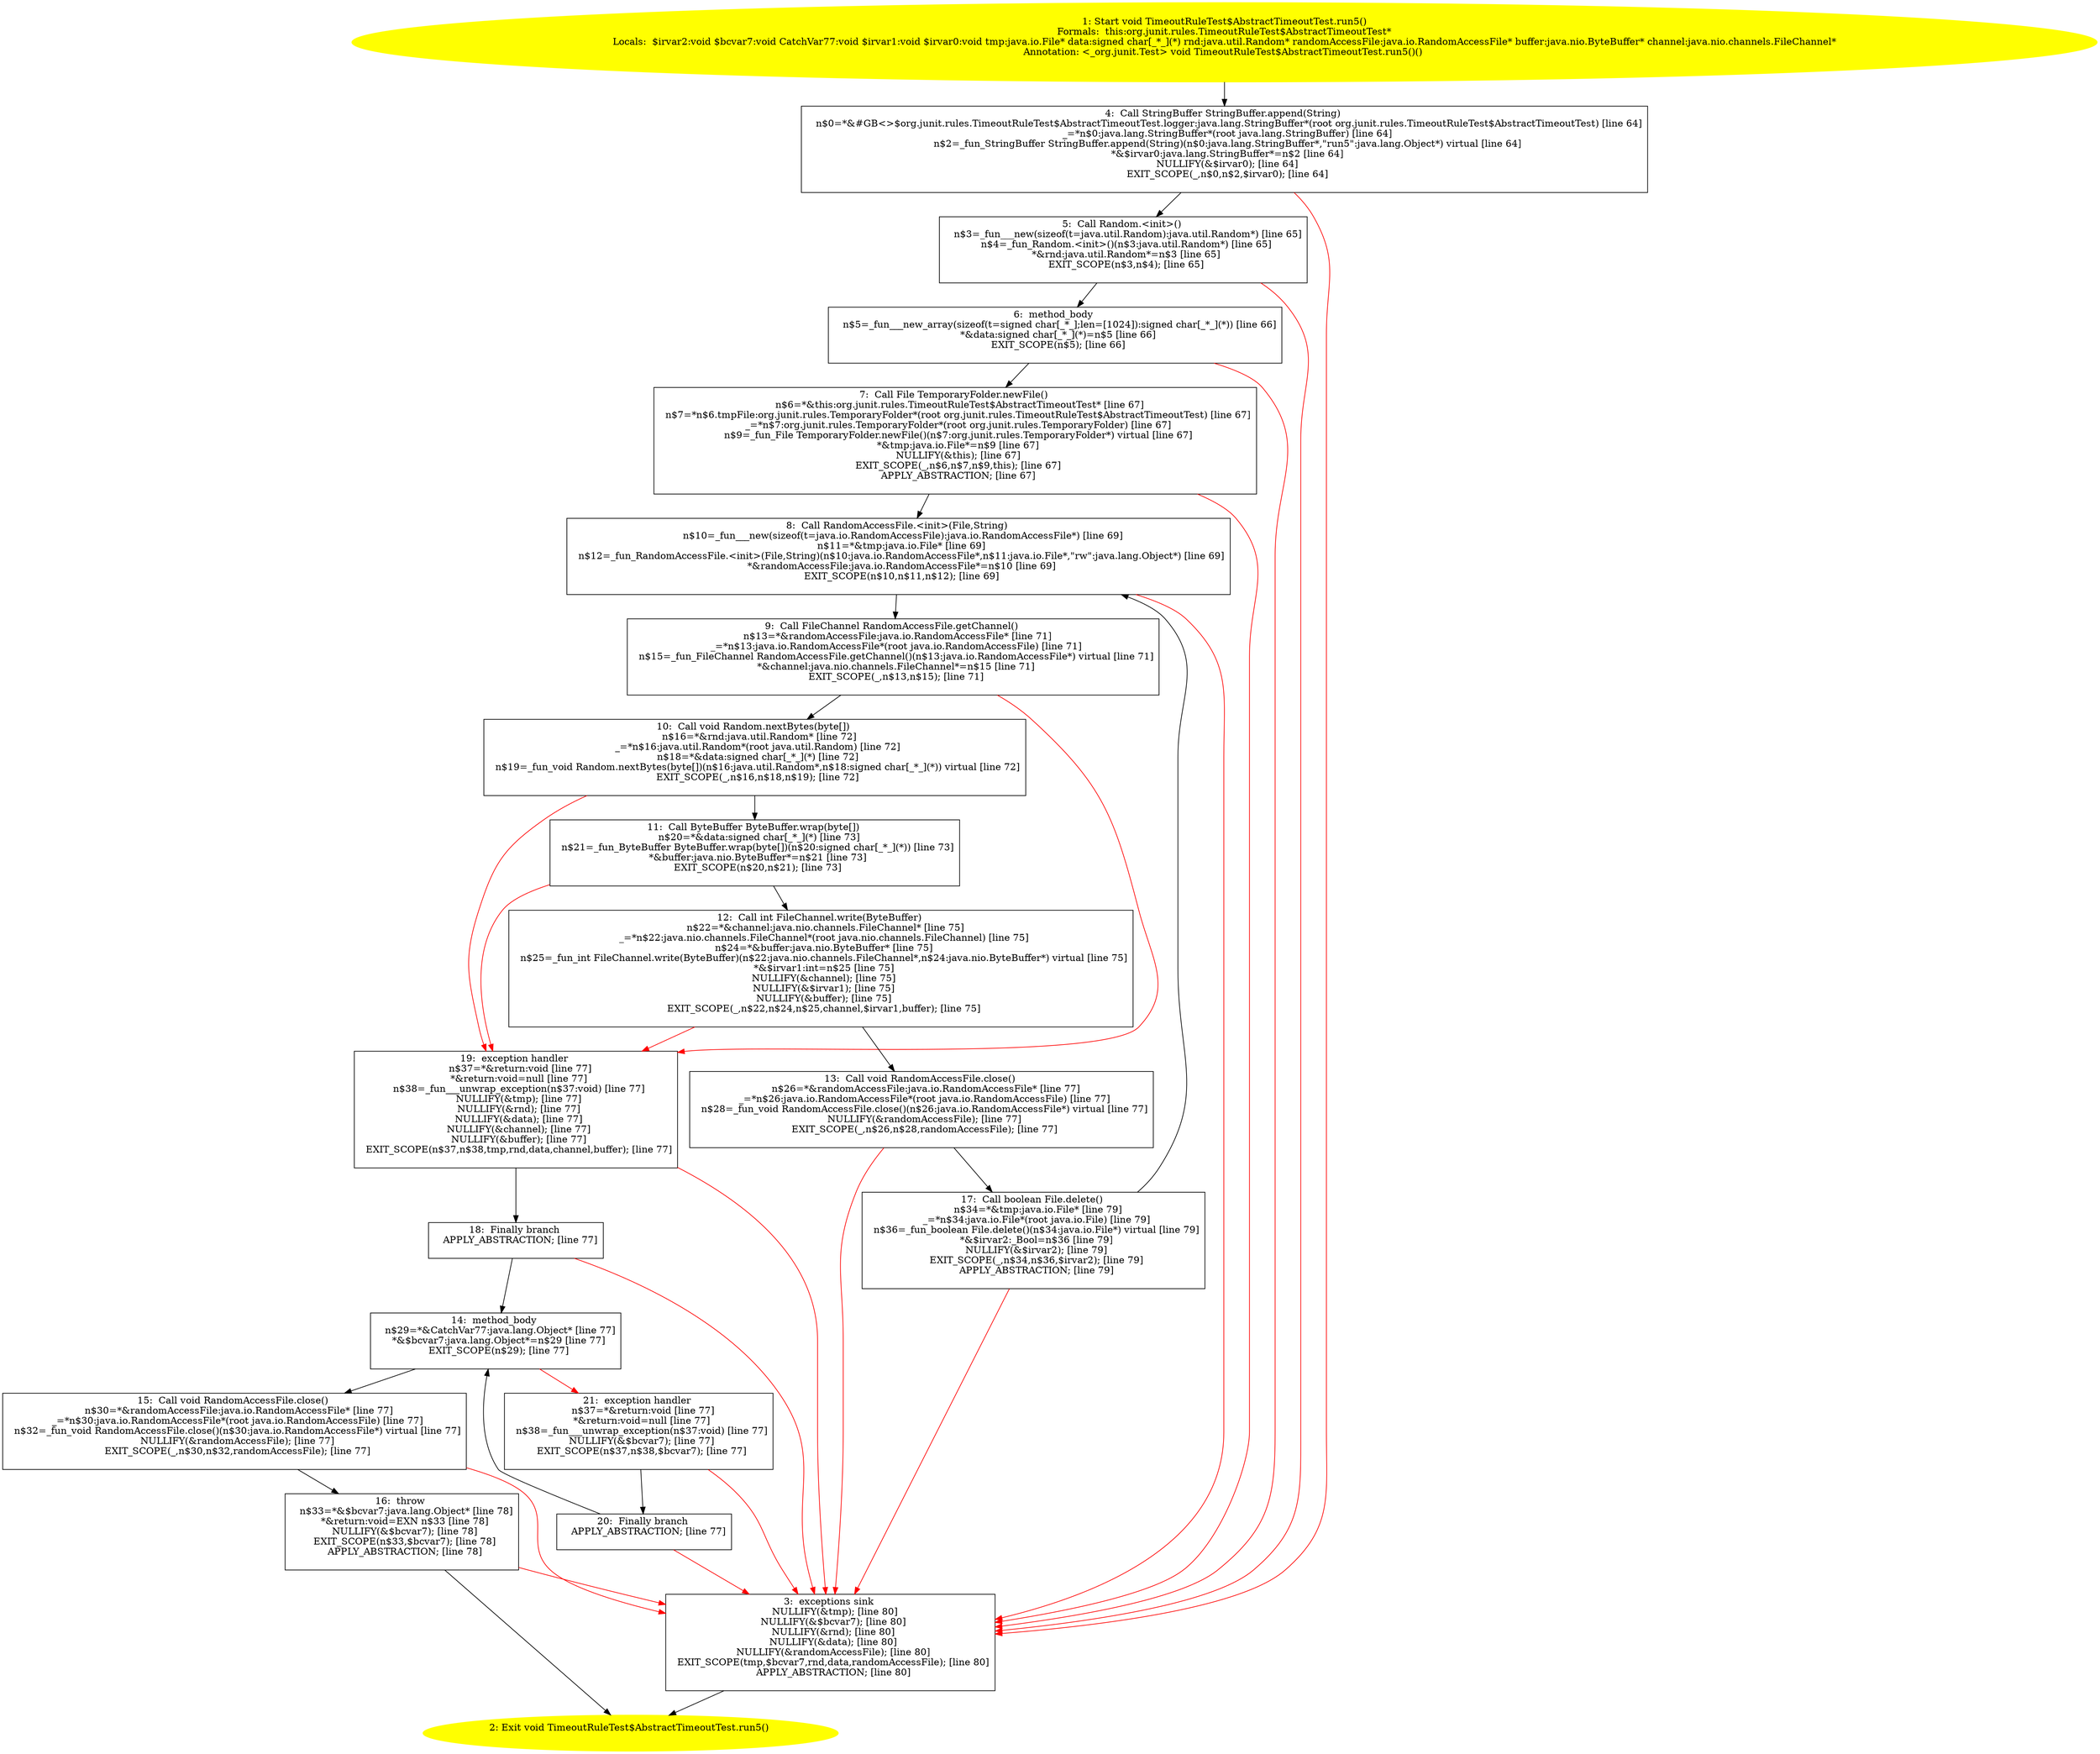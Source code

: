 /* @generated */
digraph cfg {
"org.junit.rules.TimeoutRuleTest$AbstractTimeoutTest.run5():void.e889ecd3f09994d44661da476111db4c_1" [label="1: Start void TimeoutRuleTest$AbstractTimeoutTest.run5()\nFormals:  this:org.junit.rules.TimeoutRuleTest$AbstractTimeoutTest*\nLocals:  $irvar2:void $bcvar7:void CatchVar77:void $irvar1:void $irvar0:void tmp:java.io.File* data:signed char[_*_](*) rnd:java.util.Random* randomAccessFile:java.io.RandomAccessFile* buffer:java.nio.ByteBuffer* channel:java.nio.channels.FileChannel*\nAnnotation: <_org.junit.Test> void TimeoutRuleTest$AbstractTimeoutTest.run5()() \n  " color=yellow style=filled]
	

	 "org.junit.rules.TimeoutRuleTest$AbstractTimeoutTest.run5():void.e889ecd3f09994d44661da476111db4c_1" -> "org.junit.rules.TimeoutRuleTest$AbstractTimeoutTest.run5():void.e889ecd3f09994d44661da476111db4c_4" ;
"org.junit.rules.TimeoutRuleTest$AbstractTimeoutTest.run5():void.e889ecd3f09994d44661da476111db4c_2" [label="2: Exit void TimeoutRuleTest$AbstractTimeoutTest.run5() \n  " color=yellow style=filled]
	

"org.junit.rules.TimeoutRuleTest$AbstractTimeoutTest.run5():void.e889ecd3f09994d44661da476111db4c_3" [label="3:  exceptions sink \n   NULLIFY(&tmp); [line 80]\n  NULLIFY(&$bcvar7); [line 80]\n  NULLIFY(&rnd); [line 80]\n  NULLIFY(&data); [line 80]\n  NULLIFY(&randomAccessFile); [line 80]\n  EXIT_SCOPE(tmp,$bcvar7,rnd,data,randomAccessFile); [line 80]\n  APPLY_ABSTRACTION; [line 80]\n " shape="box"]
	

	 "org.junit.rules.TimeoutRuleTest$AbstractTimeoutTest.run5():void.e889ecd3f09994d44661da476111db4c_3" -> "org.junit.rules.TimeoutRuleTest$AbstractTimeoutTest.run5():void.e889ecd3f09994d44661da476111db4c_2" ;
"org.junit.rules.TimeoutRuleTest$AbstractTimeoutTest.run5():void.e889ecd3f09994d44661da476111db4c_4" [label="4:  Call StringBuffer StringBuffer.append(String) \n   n$0=*&#GB<>$org.junit.rules.TimeoutRuleTest$AbstractTimeoutTest.logger:java.lang.StringBuffer*(root org.junit.rules.TimeoutRuleTest$AbstractTimeoutTest) [line 64]\n  _=*n$0:java.lang.StringBuffer*(root java.lang.StringBuffer) [line 64]\n  n$2=_fun_StringBuffer StringBuffer.append(String)(n$0:java.lang.StringBuffer*,\"run5\":java.lang.Object*) virtual [line 64]\n  *&$irvar0:java.lang.StringBuffer*=n$2 [line 64]\n  NULLIFY(&$irvar0); [line 64]\n  EXIT_SCOPE(_,n$0,n$2,$irvar0); [line 64]\n " shape="box"]
	

	 "org.junit.rules.TimeoutRuleTest$AbstractTimeoutTest.run5():void.e889ecd3f09994d44661da476111db4c_4" -> "org.junit.rules.TimeoutRuleTest$AbstractTimeoutTest.run5():void.e889ecd3f09994d44661da476111db4c_5" ;
	 "org.junit.rules.TimeoutRuleTest$AbstractTimeoutTest.run5():void.e889ecd3f09994d44661da476111db4c_4" -> "org.junit.rules.TimeoutRuleTest$AbstractTimeoutTest.run5():void.e889ecd3f09994d44661da476111db4c_3" [color="red" ];
"org.junit.rules.TimeoutRuleTest$AbstractTimeoutTest.run5():void.e889ecd3f09994d44661da476111db4c_5" [label="5:  Call Random.<init>() \n   n$3=_fun___new(sizeof(t=java.util.Random):java.util.Random*) [line 65]\n  n$4=_fun_Random.<init>()(n$3:java.util.Random*) [line 65]\n  *&rnd:java.util.Random*=n$3 [line 65]\n  EXIT_SCOPE(n$3,n$4); [line 65]\n " shape="box"]
	

	 "org.junit.rules.TimeoutRuleTest$AbstractTimeoutTest.run5():void.e889ecd3f09994d44661da476111db4c_5" -> "org.junit.rules.TimeoutRuleTest$AbstractTimeoutTest.run5():void.e889ecd3f09994d44661da476111db4c_6" ;
	 "org.junit.rules.TimeoutRuleTest$AbstractTimeoutTest.run5():void.e889ecd3f09994d44661da476111db4c_5" -> "org.junit.rules.TimeoutRuleTest$AbstractTimeoutTest.run5():void.e889ecd3f09994d44661da476111db4c_3" [color="red" ];
"org.junit.rules.TimeoutRuleTest$AbstractTimeoutTest.run5():void.e889ecd3f09994d44661da476111db4c_6" [label="6:  method_body \n   n$5=_fun___new_array(sizeof(t=signed char[_*_];len=[1024]):signed char[_*_](*)) [line 66]\n  *&data:signed char[_*_](*)=n$5 [line 66]\n  EXIT_SCOPE(n$5); [line 66]\n " shape="box"]
	

	 "org.junit.rules.TimeoutRuleTest$AbstractTimeoutTest.run5():void.e889ecd3f09994d44661da476111db4c_6" -> "org.junit.rules.TimeoutRuleTest$AbstractTimeoutTest.run5():void.e889ecd3f09994d44661da476111db4c_7" ;
	 "org.junit.rules.TimeoutRuleTest$AbstractTimeoutTest.run5():void.e889ecd3f09994d44661da476111db4c_6" -> "org.junit.rules.TimeoutRuleTest$AbstractTimeoutTest.run5():void.e889ecd3f09994d44661da476111db4c_3" [color="red" ];
"org.junit.rules.TimeoutRuleTest$AbstractTimeoutTest.run5():void.e889ecd3f09994d44661da476111db4c_7" [label="7:  Call File TemporaryFolder.newFile() \n   n$6=*&this:org.junit.rules.TimeoutRuleTest$AbstractTimeoutTest* [line 67]\n  n$7=*n$6.tmpFile:org.junit.rules.TemporaryFolder*(root org.junit.rules.TimeoutRuleTest$AbstractTimeoutTest) [line 67]\n  _=*n$7:org.junit.rules.TemporaryFolder*(root org.junit.rules.TemporaryFolder) [line 67]\n  n$9=_fun_File TemporaryFolder.newFile()(n$7:org.junit.rules.TemporaryFolder*) virtual [line 67]\n  *&tmp:java.io.File*=n$9 [line 67]\n  NULLIFY(&this); [line 67]\n  EXIT_SCOPE(_,n$6,n$7,n$9,this); [line 67]\n  APPLY_ABSTRACTION; [line 67]\n " shape="box"]
	

	 "org.junit.rules.TimeoutRuleTest$AbstractTimeoutTest.run5():void.e889ecd3f09994d44661da476111db4c_7" -> "org.junit.rules.TimeoutRuleTest$AbstractTimeoutTest.run5():void.e889ecd3f09994d44661da476111db4c_8" ;
	 "org.junit.rules.TimeoutRuleTest$AbstractTimeoutTest.run5():void.e889ecd3f09994d44661da476111db4c_7" -> "org.junit.rules.TimeoutRuleTest$AbstractTimeoutTest.run5():void.e889ecd3f09994d44661da476111db4c_3" [color="red" ];
"org.junit.rules.TimeoutRuleTest$AbstractTimeoutTest.run5():void.e889ecd3f09994d44661da476111db4c_8" [label="8:  Call RandomAccessFile.<init>(File,String) \n   n$10=_fun___new(sizeof(t=java.io.RandomAccessFile):java.io.RandomAccessFile*) [line 69]\n  n$11=*&tmp:java.io.File* [line 69]\n  n$12=_fun_RandomAccessFile.<init>(File,String)(n$10:java.io.RandomAccessFile*,n$11:java.io.File*,\"rw\":java.lang.Object*) [line 69]\n  *&randomAccessFile:java.io.RandomAccessFile*=n$10 [line 69]\n  EXIT_SCOPE(n$10,n$11,n$12); [line 69]\n " shape="box"]
	

	 "org.junit.rules.TimeoutRuleTest$AbstractTimeoutTest.run5():void.e889ecd3f09994d44661da476111db4c_8" -> "org.junit.rules.TimeoutRuleTest$AbstractTimeoutTest.run5():void.e889ecd3f09994d44661da476111db4c_9" ;
	 "org.junit.rules.TimeoutRuleTest$AbstractTimeoutTest.run5():void.e889ecd3f09994d44661da476111db4c_8" -> "org.junit.rules.TimeoutRuleTest$AbstractTimeoutTest.run5():void.e889ecd3f09994d44661da476111db4c_3" [color="red" ];
"org.junit.rules.TimeoutRuleTest$AbstractTimeoutTest.run5():void.e889ecd3f09994d44661da476111db4c_9" [label="9:  Call FileChannel RandomAccessFile.getChannel() \n   n$13=*&randomAccessFile:java.io.RandomAccessFile* [line 71]\n  _=*n$13:java.io.RandomAccessFile*(root java.io.RandomAccessFile) [line 71]\n  n$15=_fun_FileChannel RandomAccessFile.getChannel()(n$13:java.io.RandomAccessFile*) virtual [line 71]\n  *&channel:java.nio.channels.FileChannel*=n$15 [line 71]\n  EXIT_SCOPE(_,n$13,n$15); [line 71]\n " shape="box"]
	

	 "org.junit.rules.TimeoutRuleTest$AbstractTimeoutTest.run5():void.e889ecd3f09994d44661da476111db4c_9" -> "org.junit.rules.TimeoutRuleTest$AbstractTimeoutTest.run5():void.e889ecd3f09994d44661da476111db4c_10" ;
	 "org.junit.rules.TimeoutRuleTest$AbstractTimeoutTest.run5():void.e889ecd3f09994d44661da476111db4c_9" -> "org.junit.rules.TimeoutRuleTest$AbstractTimeoutTest.run5():void.e889ecd3f09994d44661da476111db4c_19" [color="red" ];
"org.junit.rules.TimeoutRuleTest$AbstractTimeoutTest.run5():void.e889ecd3f09994d44661da476111db4c_10" [label="10:  Call void Random.nextBytes(byte[]) \n   n$16=*&rnd:java.util.Random* [line 72]\n  _=*n$16:java.util.Random*(root java.util.Random) [line 72]\n  n$18=*&data:signed char[_*_](*) [line 72]\n  n$19=_fun_void Random.nextBytes(byte[])(n$16:java.util.Random*,n$18:signed char[_*_](*)) virtual [line 72]\n  EXIT_SCOPE(_,n$16,n$18,n$19); [line 72]\n " shape="box"]
	

	 "org.junit.rules.TimeoutRuleTest$AbstractTimeoutTest.run5():void.e889ecd3f09994d44661da476111db4c_10" -> "org.junit.rules.TimeoutRuleTest$AbstractTimeoutTest.run5():void.e889ecd3f09994d44661da476111db4c_11" ;
	 "org.junit.rules.TimeoutRuleTest$AbstractTimeoutTest.run5():void.e889ecd3f09994d44661da476111db4c_10" -> "org.junit.rules.TimeoutRuleTest$AbstractTimeoutTest.run5():void.e889ecd3f09994d44661da476111db4c_19" [color="red" ];
"org.junit.rules.TimeoutRuleTest$AbstractTimeoutTest.run5():void.e889ecd3f09994d44661da476111db4c_11" [label="11:  Call ByteBuffer ByteBuffer.wrap(byte[]) \n   n$20=*&data:signed char[_*_](*) [line 73]\n  n$21=_fun_ByteBuffer ByteBuffer.wrap(byte[])(n$20:signed char[_*_](*)) [line 73]\n  *&buffer:java.nio.ByteBuffer*=n$21 [line 73]\n  EXIT_SCOPE(n$20,n$21); [line 73]\n " shape="box"]
	

	 "org.junit.rules.TimeoutRuleTest$AbstractTimeoutTest.run5():void.e889ecd3f09994d44661da476111db4c_11" -> "org.junit.rules.TimeoutRuleTest$AbstractTimeoutTest.run5():void.e889ecd3f09994d44661da476111db4c_12" ;
	 "org.junit.rules.TimeoutRuleTest$AbstractTimeoutTest.run5():void.e889ecd3f09994d44661da476111db4c_11" -> "org.junit.rules.TimeoutRuleTest$AbstractTimeoutTest.run5():void.e889ecd3f09994d44661da476111db4c_19" [color="red" ];
"org.junit.rules.TimeoutRuleTest$AbstractTimeoutTest.run5():void.e889ecd3f09994d44661da476111db4c_12" [label="12:  Call int FileChannel.write(ByteBuffer) \n   n$22=*&channel:java.nio.channels.FileChannel* [line 75]\n  _=*n$22:java.nio.channels.FileChannel*(root java.nio.channels.FileChannel) [line 75]\n  n$24=*&buffer:java.nio.ByteBuffer* [line 75]\n  n$25=_fun_int FileChannel.write(ByteBuffer)(n$22:java.nio.channels.FileChannel*,n$24:java.nio.ByteBuffer*) virtual [line 75]\n  *&$irvar1:int=n$25 [line 75]\n  NULLIFY(&channel); [line 75]\n  NULLIFY(&$irvar1); [line 75]\n  NULLIFY(&buffer); [line 75]\n  EXIT_SCOPE(_,n$22,n$24,n$25,channel,$irvar1,buffer); [line 75]\n " shape="box"]
	

	 "org.junit.rules.TimeoutRuleTest$AbstractTimeoutTest.run5():void.e889ecd3f09994d44661da476111db4c_12" -> "org.junit.rules.TimeoutRuleTest$AbstractTimeoutTest.run5():void.e889ecd3f09994d44661da476111db4c_13" ;
	 "org.junit.rules.TimeoutRuleTest$AbstractTimeoutTest.run5():void.e889ecd3f09994d44661da476111db4c_12" -> "org.junit.rules.TimeoutRuleTest$AbstractTimeoutTest.run5():void.e889ecd3f09994d44661da476111db4c_19" [color="red" ];
"org.junit.rules.TimeoutRuleTest$AbstractTimeoutTest.run5():void.e889ecd3f09994d44661da476111db4c_13" [label="13:  Call void RandomAccessFile.close() \n   n$26=*&randomAccessFile:java.io.RandomAccessFile* [line 77]\n  _=*n$26:java.io.RandomAccessFile*(root java.io.RandomAccessFile) [line 77]\n  n$28=_fun_void RandomAccessFile.close()(n$26:java.io.RandomAccessFile*) virtual [line 77]\n  NULLIFY(&randomAccessFile); [line 77]\n  EXIT_SCOPE(_,n$26,n$28,randomAccessFile); [line 77]\n " shape="box"]
	

	 "org.junit.rules.TimeoutRuleTest$AbstractTimeoutTest.run5():void.e889ecd3f09994d44661da476111db4c_13" -> "org.junit.rules.TimeoutRuleTest$AbstractTimeoutTest.run5():void.e889ecd3f09994d44661da476111db4c_17" ;
	 "org.junit.rules.TimeoutRuleTest$AbstractTimeoutTest.run5():void.e889ecd3f09994d44661da476111db4c_13" -> "org.junit.rules.TimeoutRuleTest$AbstractTimeoutTest.run5():void.e889ecd3f09994d44661da476111db4c_3" [color="red" ];
"org.junit.rules.TimeoutRuleTest$AbstractTimeoutTest.run5():void.e889ecd3f09994d44661da476111db4c_14" [label="14:  method_body \n   n$29=*&CatchVar77:java.lang.Object* [line 77]\n  *&$bcvar7:java.lang.Object*=n$29 [line 77]\n  EXIT_SCOPE(n$29); [line 77]\n " shape="box"]
	

	 "org.junit.rules.TimeoutRuleTest$AbstractTimeoutTest.run5():void.e889ecd3f09994d44661da476111db4c_14" -> "org.junit.rules.TimeoutRuleTest$AbstractTimeoutTest.run5():void.e889ecd3f09994d44661da476111db4c_15" ;
	 "org.junit.rules.TimeoutRuleTest$AbstractTimeoutTest.run5():void.e889ecd3f09994d44661da476111db4c_14" -> "org.junit.rules.TimeoutRuleTest$AbstractTimeoutTest.run5():void.e889ecd3f09994d44661da476111db4c_21" [color="red" ];
"org.junit.rules.TimeoutRuleTest$AbstractTimeoutTest.run5():void.e889ecd3f09994d44661da476111db4c_15" [label="15:  Call void RandomAccessFile.close() \n   n$30=*&randomAccessFile:java.io.RandomAccessFile* [line 77]\n  _=*n$30:java.io.RandomAccessFile*(root java.io.RandomAccessFile) [line 77]\n  n$32=_fun_void RandomAccessFile.close()(n$30:java.io.RandomAccessFile*) virtual [line 77]\n  NULLIFY(&randomAccessFile); [line 77]\n  EXIT_SCOPE(_,n$30,n$32,randomAccessFile); [line 77]\n " shape="box"]
	

	 "org.junit.rules.TimeoutRuleTest$AbstractTimeoutTest.run5():void.e889ecd3f09994d44661da476111db4c_15" -> "org.junit.rules.TimeoutRuleTest$AbstractTimeoutTest.run5():void.e889ecd3f09994d44661da476111db4c_16" ;
	 "org.junit.rules.TimeoutRuleTest$AbstractTimeoutTest.run5():void.e889ecd3f09994d44661da476111db4c_15" -> "org.junit.rules.TimeoutRuleTest$AbstractTimeoutTest.run5():void.e889ecd3f09994d44661da476111db4c_3" [color="red" ];
"org.junit.rules.TimeoutRuleTest$AbstractTimeoutTest.run5():void.e889ecd3f09994d44661da476111db4c_16" [label="16:  throw \n   n$33=*&$bcvar7:java.lang.Object* [line 78]\n  *&return:void=EXN n$33 [line 78]\n  NULLIFY(&$bcvar7); [line 78]\n  EXIT_SCOPE(n$33,$bcvar7); [line 78]\n  APPLY_ABSTRACTION; [line 78]\n " shape="box"]
	

	 "org.junit.rules.TimeoutRuleTest$AbstractTimeoutTest.run5():void.e889ecd3f09994d44661da476111db4c_16" -> "org.junit.rules.TimeoutRuleTest$AbstractTimeoutTest.run5():void.e889ecd3f09994d44661da476111db4c_2" ;
	 "org.junit.rules.TimeoutRuleTest$AbstractTimeoutTest.run5():void.e889ecd3f09994d44661da476111db4c_16" -> "org.junit.rules.TimeoutRuleTest$AbstractTimeoutTest.run5():void.e889ecd3f09994d44661da476111db4c_3" [color="red" ];
"org.junit.rules.TimeoutRuleTest$AbstractTimeoutTest.run5():void.e889ecd3f09994d44661da476111db4c_17" [label="17:  Call boolean File.delete() \n   n$34=*&tmp:java.io.File* [line 79]\n  _=*n$34:java.io.File*(root java.io.File) [line 79]\n  n$36=_fun_boolean File.delete()(n$34:java.io.File*) virtual [line 79]\n  *&$irvar2:_Bool=n$36 [line 79]\n  NULLIFY(&$irvar2); [line 79]\n  EXIT_SCOPE(_,n$34,n$36,$irvar2); [line 79]\n  APPLY_ABSTRACTION; [line 79]\n " shape="box"]
	

	 "org.junit.rules.TimeoutRuleTest$AbstractTimeoutTest.run5():void.e889ecd3f09994d44661da476111db4c_17" -> "org.junit.rules.TimeoutRuleTest$AbstractTimeoutTest.run5():void.e889ecd3f09994d44661da476111db4c_8" ;
	 "org.junit.rules.TimeoutRuleTest$AbstractTimeoutTest.run5():void.e889ecd3f09994d44661da476111db4c_17" -> "org.junit.rules.TimeoutRuleTest$AbstractTimeoutTest.run5():void.e889ecd3f09994d44661da476111db4c_3" [color="red" ];
"org.junit.rules.TimeoutRuleTest$AbstractTimeoutTest.run5():void.e889ecd3f09994d44661da476111db4c_18" [label="18:  Finally branch \n   APPLY_ABSTRACTION; [line 77]\n " shape="box"]
	

	 "org.junit.rules.TimeoutRuleTest$AbstractTimeoutTest.run5():void.e889ecd3f09994d44661da476111db4c_18" -> "org.junit.rules.TimeoutRuleTest$AbstractTimeoutTest.run5():void.e889ecd3f09994d44661da476111db4c_14" ;
	 "org.junit.rules.TimeoutRuleTest$AbstractTimeoutTest.run5():void.e889ecd3f09994d44661da476111db4c_18" -> "org.junit.rules.TimeoutRuleTest$AbstractTimeoutTest.run5():void.e889ecd3f09994d44661da476111db4c_3" [color="red" ];
"org.junit.rules.TimeoutRuleTest$AbstractTimeoutTest.run5():void.e889ecd3f09994d44661da476111db4c_19" [label="19:  exception handler \n   n$37=*&return:void [line 77]\n  *&return:void=null [line 77]\n  n$38=_fun___unwrap_exception(n$37:void) [line 77]\n  NULLIFY(&tmp); [line 77]\n  NULLIFY(&rnd); [line 77]\n  NULLIFY(&data); [line 77]\n  NULLIFY(&channel); [line 77]\n  NULLIFY(&buffer); [line 77]\n  EXIT_SCOPE(n$37,n$38,tmp,rnd,data,channel,buffer); [line 77]\n " shape="box"]
	

	 "org.junit.rules.TimeoutRuleTest$AbstractTimeoutTest.run5():void.e889ecd3f09994d44661da476111db4c_19" -> "org.junit.rules.TimeoutRuleTest$AbstractTimeoutTest.run5():void.e889ecd3f09994d44661da476111db4c_18" ;
	 "org.junit.rules.TimeoutRuleTest$AbstractTimeoutTest.run5():void.e889ecd3f09994d44661da476111db4c_19" -> "org.junit.rules.TimeoutRuleTest$AbstractTimeoutTest.run5():void.e889ecd3f09994d44661da476111db4c_3" [color="red" ];
"org.junit.rules.TimeoutRuleTest$AbstractTimeoutTest.run5():void.e889ecd3f09994d44661da476111db4c_20" [label="20:  Finally branch \n   APPLY_ABSTRACTION; [line 77]\n " shape="box"]
	

	 "org.junit.rules.TimeoutRuleTest$AbstractTimeoutTest.run5():void.e889ecd3f09994d44661da476111db4c_20" -> "org.junit.rules.TimeoutRuleTest$AbstractTimeoutTest.run5():void.e889ecd3f09994d44661da476111db4c_14" ;
	 "org.junit.rules.TimeoutRuleTest$AbstractTimeoutTest.run5():void.e889ecd3f09994d44661da476111db4c_20" -> "org.junit.rules.TimeoutRuleTest$AbstractTimeoutTest.run5():void.e889ecd3f09994d44661da476111db4c_3" [color="red" ];
"org.junit.rules.TimeoutRuleTest$AbstractTimeoutTest.run5():void.e889ecd3f09994d44661da476111db4c_21" [label="21:  exception handler \n   n$37=*&return:void [line 77]\n  *&return:void=null [line 77]\n  n$38=_fun___unwrap_exception(n$37:void) [line 77]\n  NULLIFY(&$bcvar7); [line 77]\n  EXIT_SCOPE(n$37,n$38,$bcvar7); [line 77]\n " shape="box"]
	

	 "org.junit.rules.TimeoutRuleTest$AbstractTimeoutTest.run5():void.e889ecd3f09994d44661da476111db4c_21" -> "org.junit.rules.TimeoutRuleTest$AbstractTimeoutTest.run5():void.e889ecd3f09994d44661da476111db4c_20" ;
	 "org.junit.rules.TimeoutRuleTest$AbstractTimeoutTest.run5():void.e889ecd3f09994d44661da476111db4c_21" -> "org.junit.rules.TimeoutRuleTest$AbstractTimeoutTest.run5():void.e889ecd3f09994d44661da476111db4c_3" [color="red" ];
}
